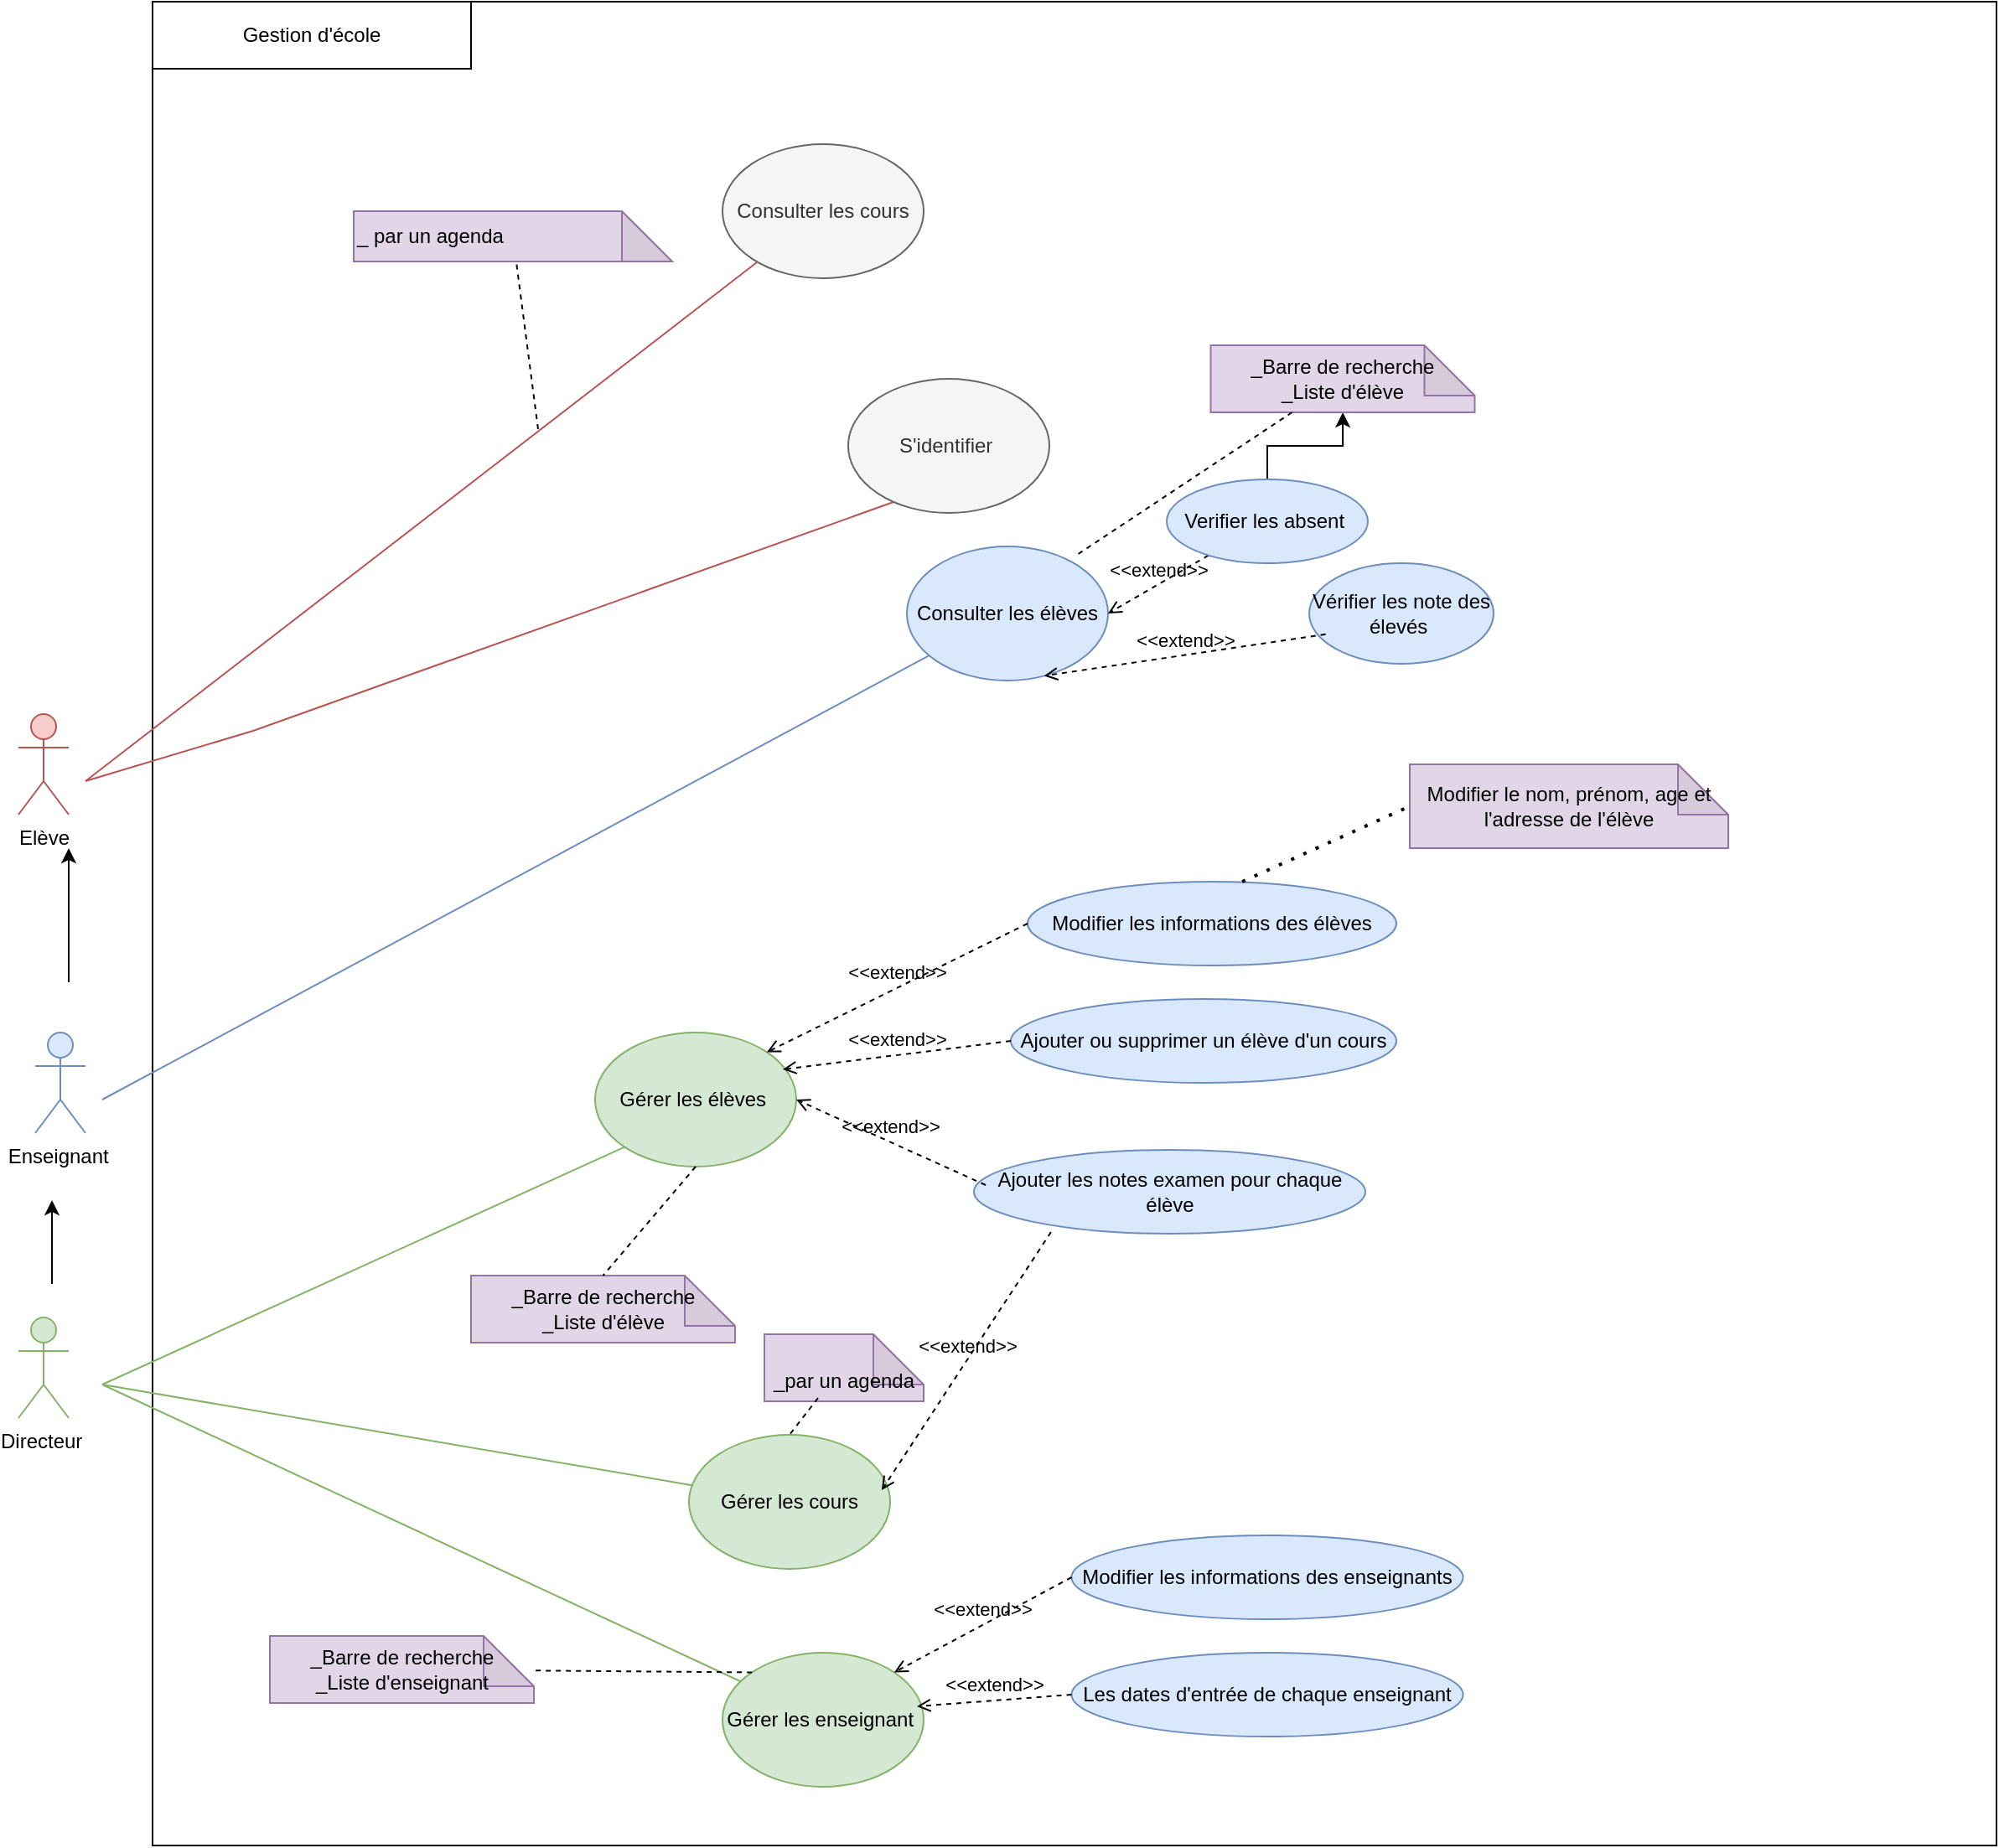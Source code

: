 <mxfile version="24.7.6">
  <diagram name="Page-1" id="abaU5teWBHSIh3knwFKt">
    <mxGraphModel dx="2323" dy="2299" grid="1" gridSize="10" guides="1" tooltips="1" connect="1" arrows="1" fold="1" page="1" pageScale="1" pageWidth="827" pageHeight="1169" math="0" shadow="0">
      <root>
        <mxCell id="0" />
        <mxCell id="1" parent="0" />
        <mxCell id="ytxkbaWUz_GBkNSJb9Mm-1" value="" style="whiteSpace=wrap;html=1;aspect=fixed;horizontal=1;" parent="1" vertex="1">
          <mxGeometry x="90" y="-215" width="1100" height="1100" as="geometry" />
        </mxCell>
        <mxCell id="ytxkbaWUz_GBkNSJb9Mm-2" value="Gestion d&#39;école" style="rounded=0;whiteSpace=wrap;html=1;" parent="1" vertex="1">
          <mxGeometry x="90" y="-215" width="190" height="40" as="geometry" />
        </mxCell>
        <mxCell id="ytxkbaWUz_GBkNSJb9Mm-3" value="Elève" style="shape=umlActor;verticalLabelPosition=bottom;verticalAlign=top;html=1;outlineConnect=0;fillColor=#f8cecc;strokeColor=#b85450;" parent="1" vertex="1">
          <mxGeometry x="10" y="210" width="30" height="60" as="geometry" />
        </mxCell>
        <mxCell id="ytxkbaWUz_GBkNSJb9Mm-4" value="Enseignant&amp;nbsp;" style="shape=umlActor;verticalLabelPosition=bottom;verticalAlign=top;html=1;outlineConnect=0;fillColor=#dae8fc;strokeColor=#6c8ebf;" parent="1" vertex="1">
          <mxGeometry x="20" y="400" width="30" height="60" as="geometry" />
        </mxCell>
        <mxCell id="ytxkbaWUz_GBkNSJb9Mm-5" value="Directeur&amp;nbsp;" style="shape=umlActor;verticalLabelPosition=bottom;verticalAlign=top;html=1;outlineConnect=0;fillColor=#d5e8d4;strokeColor=#82b366;" parent="1" vertex="1">
          <mxGeometry x="10" y="570" width="30" height="60" as="geometry" />
        </mxCell>
        <mxCell id="ytxkbaWUz_GBkNSJb9Mm-7" value="Consulter les cours" style="ellipse;whiteSpace=wrap;html=1;fillColor=#f5f5f5;strokeColor=#666666;fontColor=#333333;" parent="1" vertex="1">
          <mxGeometry x="430" y="-130" width="120" height="80" as="geometry" />
        </mxCell>
        <mxCell id="ytxkbaWUz_GBkNSJb9Mm-12" value="Gérer les cours" style="ellipse;whiteSpace=wrap;html=1;fillColor=#d5e8d4;strokeColor=#82b366;" parent="1" vertex="1">
          <mxGeometry x="410" y="640" width="120" height="80" as="geometry" />
        </mxCell>
        <mxCell id="ytxkbaWUz_GBkNSJb9Mm-16" value="" style="endArrow=none;html=1;rounded=0;fillColor=#f8cecc;strokeColor=#b85450;" parent="1" target="ytxkbaWUz_GBkNSJb9Mm-7" edge="1">
          <mxGeometry width="50" height="50" relative="1" as="geometry">
            <mxPoint x="50" y="250" as="sourcePoint" />
            <mxPoint x="430" y="280" as="targetPoint" />
          </mxGeometry>
        </mxCell>
        <mxCell id="ytxkbaWUz_GBkNSJb9Mm-18" value="" style="endArrow=none;html=1;rounded=0;fillColor=#d5e8d4;strokeColor=#82b366;" parent="1" source="ytxkbaWUz_GBkNSJb9Mm-12" edge="1">
          <mxGeometry width="50" height="50" relative="1" as="geometry">
            <mxPoint x="380" y="410" as="sourcePoint" />
            <mxPoint x="60" y="610" as="targetPoint" />
          </mxGeometry>
        </mxCell>
        <mxCell id="ytxkbaWUz_GBkNSJb9Mm-21" value="" style="endArrow=none;html=1;rounded=0;fillColor=#d5e8d4;strokeColor=#82b366;" parent="1" source="ytxkbaWUz_GBkNSJb9Mm-23" edge="1">
          <mxGeometry width="50" height="50" relative="1" as="geometry">
            <mxPoint x="330" y="625" as="sourcePoint" />
            <mxPoint x="60" y="610" as="targetPoint" />
          </mxGeometry>
        </mxCell>
        <mxCell id="ytxkbaWUz_GBkNSJb9Mm-22" value="Gérer les élèves&amp;nbsp;" style="ellipse;whiteSpace=wrap;html=1;fillColor=#d5e8d4;strokeColor=#82b366;" parent="1" vertex="1">
          <mxGeometry x="354" y="400" width="120" height="80" as="geometry" />
        </mxCell>
        <mxCell id="ytxkbaWUz_GBkNSJb9Mm-23" value="Gérer les enseignant&amp;nbsp;" style="ellipse;whiteSpace=wrap;html=1;fillColor=#d5e8d4;strokeColor=#82b366;" parent="1" vertex="1">
          <mxGeometry x="430" y="770" width="120" height="80" as="geometry" />
        </mxCell>
        <mxCell id="ytxkbaWUz_GBkNSJb9Mm-24" value="" style="endArrow=none;html=1;rounded=0;entryX=0;entryY=1;entryDx=0;entryDy=0;fillColor=#d5e8d4;strokeColor=#82b366;" parent="1" target="ytxkbaWUz_GBkNSJb9Mm-22" edge="1">
          <mxGeometry width="50" height="50" relative="1" as="geometry">
            <mxPoint x="60" y="610" as="sourcePoint" />
            <mxPoint x="430" y="400" as="targetPoint" />
          </mxGeometry>
        </mxCell>
        <mxCell id="tsSxHWKioVlDDUs3cD3j-3" value="_ par un agenda" style="shape=note;whiteSpace=wrap;html=1;backgroundOutline=1;darkOpacity=0.05;fillColor=#e1d5e7;strokeColor=#9673a6;align=left;" parent="1" vertex="1">
          <mxGeometry x="210" y="-90" width="190" height="30" as="geometry" />
        </mxCell>
        <mxCell id="tsSxHWKioVlDDUs3cD3j-4" value="" style="endArrow=none;dashed=1;html=1;rounded=0;" parent="1" target="tsSxHWKioVlDDUs3cD3j-3" edge="1">
          <mxGeometry width="50" height="50" relative="1" as="geometry">
            <mxPoint x="320" y="40" as="sourcePoint" />
            <mxPoint x="400" y="350" as="targetPoint" />
          </mxGeometry>
        </mxCell>
        <mxCell id="tsSxHWKioVlDDUs3cD3j-12" value="Consulter les élèves" style="ellipse;whiteSpace=wrap;html=1;fillColor=#dae8fc;strokeColor=#6c8ebf;" parent="1" vertex="1">
          <mxGeometry x="540" y="110" width="120" height="80" as="geometry" />
        </mxCell>
        <mxCell id="tsSxHWKioVlDDUs3cD3j-16" value="" style="endArrow=none;html=1;rounded=0;fillColor=#dae8fc;strokeColor=#6c8ebf;" parent="1" target="tsSxHWKioVlDDUs3cD3j-12" edge="1">
          <mxGeometry width="50" height="50" relative="1" as="geometry">
            <mxPoint x="60" y="440" as="sourcePoint" />
            <mxPoint x="400" y="180" as="targetPoint" />
          </mxGeometry>
        </mxCell>
        <mxCell id="tsSxHWKioVlDDUs3cD3j-21" value="S&#39;identifier&amp;nbsp;" style="ellipse;whiteSpace=wrap;html=1;fillColor=#f5f5f5;fontColor=#333333;strokeColor=#666666;" parent="1" vertex="1">
          <mxGeometry x="505" y="10" width="120" height="80" as="geometry" />
        </mxCell>
        <mxCell id="tsSxHWKioVlDDUs3cD3j-23" value="" style="endArrow=none;html=1;rounded=0;entryX=0.225;entryY=0.919;entryDx=0;entryDy=0;entryPerimeter=0;fillColor=#f8cecc;strokeColor=#b85450;" parent="1" target="tsSxHWKioVlDDUs3cD3j-21" edge="1">
          <mxGeometry width="50" height="50" relative="1" as="geometry">
            <mxPoint x="50" y="250" as="sourcePoint" />
            <mxPoint x="400" y="-20" as="targetPoint" />
            <Array as="points">
              <mxPoint x="150" y="220" />
            </Array>
          </mxGeometry>
        </mxCell>
        <mxCell id="tsSxHWKioVlDDUs3cD3j-30" value="&amp;lt;&amp;lt;extend&amp;gt;&amp;gt;" style="html=1;verticalAlign=bottom;labelBackgroundColor=none;endArrow=open;endFill=0;dashed=1;rounded=0;entryX=1;entryY=0.5;entryDx=0;entryDy=0;" parent="1" source="tsSxHWKioVlDDUs3cD3j-31" target="tsSxHWKioVlDDUs3cD3j-12" edge="1">
          <mxGeometry width="160" relative="1" as="geometry">
            <mxPoint x="430" y="310" as="sourcePoint" />
            <mxPoint x="460" y="310" as="targetPoint" />
          </mxGeometry>
        </mxCell>
        <mxCell id="nE3ZNeiionHA2tKRMIRd-34" value="" style="edgeStyle=orthogonalEdgeStyle;rounded=0;orthogonalLoop=1;jettySize=auto;html=1;" parent="1" source="tsSxHWKioVlDDUs3cD3j-31" target="nE3ZNeiionHA2tKRMIRd-27" edge="1">
          <mxGeometry relative="1" as="geometry" />
        </mxCell>
        <mxCell id="tsSxHWKioVlDDUs3cD3j-31" value="Verifier les absent&amp;nbsp;" style="ellipse;whiteSpace=wrap;html=1;fillColor=#dae8fc;strokeColor=#6c8ebf;" parent="1" vertex="1">
          <mxGeometry x="695" y="70" width="120" height="50" as="geometry" />
        </mxCell>
        <mxCell id="tsSxHWKioVlDDUs3cD3j-32" value="Vérifier les note des élevés&amp;nbsp;" style="ellipse;whiteSpace=wrap;html=1;fillColor=#dae8fc;strokeColor=#6c8ebf;" parent="1" vertex="1">
          <mxGeometry x="780" y="120" width="110" height="60" as="geometry" />
        </mxCell>
        <mxCell id="tsSxHWKioVlDDUs3cD3j-33" value="&amp;lt;&amp;lt;extend&amp;gt;&amp;gt;" style="html=1;verticalAlign=bottom;labelBackgroundColor=none;endArrow=open;endFill=0;dashed=1;rounded=0;exitX=0.089;exitY=0.707;exitDx=0;exitDy=0;exitPerimeter=0;entryX=0.682;entryY=0.965;entryDx=0;entryDy=0;entryPerimeter=0;" parent="1" source="tsSxHWKioVlDDUs3cD3j-32" target="tsSxHWKioVlDDUs3cD3j-12" edge="1">
          <mxGeometry width="160" relative="1" as="geometry">
            <mxPoint x="300" y="310" as="sourcePoint" />
            <mxPoint x="460" y="310" as="targetPoint" />
          </mxGeometry>
        </mxCell>
        <mxCell id="nE3ZNeiionHA2tKRMIRd-2" value="Modifier les informations des élèves" style="ellipse;whiteSpace=wrap;html=1;fillColor=#dae8fc;strokeColor=#6c8ebf;" parent="1" vertex="1">
          <mxGeometry x="612" y="310" width="220" height="50" as="geometry" />
        </mxCell>
        <mxCell id="nE3ZNeiionHA2tKRMIRd-3" value="Ajouter ou supprimer un élève d&#39;un cours" style="ellipse;whiteSpace=wrap;html=1;fillColor=#dae8fc;strokeColor=#6c8ebf;" parent="1" vertex="1">
          <mxGeometry x="602" y="380" width="230" height="50" as="geometry" />
        </mxCell>
        <mxCell id="nE3ZNeiionHA2tKRMIRd-5" value="&lt;span style=&quot;text-align: left;&quot;&gt;Ajouter les notes examen pour chaque élève&lt;/span&gt;" style="ellipse;whiteSpace=wrap;html=1;fillColor=#dae8fc;strokeColor=#6c8ebf;" parent="1" vertex="1">
          <mxGeometry x="580" y="470" width="233.5" height="50" as="geometry" />
        </mxCell>
        <mxCell id="nE3ZNeiionHA2tKRMIRd-11" value="&amp;lt;&amp;lt;extend&amp;gt;&amp;gt;" style="html=1;verticalAlign=bottom;labelBackgroundColor=none;endArrow=open;endFill=0;dashed=1;rounded=0;exitX=0;exitY=0.5;exitDx=0;exitDy=0;entryX=1;entryY=0;entryDx=0;entryDy=0;" parent="1" source="nE3ZNeiionHA2tKRMIRd-2" target="ytxkbaWUz_GBkNSJb9Mm-22" edge="1">
          <mxGeometry width="160" relative="1" as="geometry">
            <mxPoint x="590" y="330" as="sourcePoint" />
            <mxPoint x="422" y="355" as="targetPoint" />
          </mxGeometry>
        </mxCell>
        <mxCell id="nE3ZNeiionHA2tKRMIRd-12" value="&amp;lt;&amp;lt;extend&amp;gt;&amp;gt;" style="html=1;verticalAlign=bottom;labelBackgroundColor=none;endArrow=open;endFill=0;dashed=1;rounded=0;exitX=0;exitY=0.5;exitDx=0;exitDy=0;entryX=1;entryY=0;entryDx=0;entryDy=0;" parent="1" source="nE3ZNeiionHA2tKRMIRd-3" edge="1">
          <mxGeometry width="160" relative="1" as="geometry">
            <mxPoint x="600" y="340" as="sourcePoint" />
            <mxPoint x="466" y="422" as="targetPoint" />
          </mxGeometry>
        </mxCell>
        <mxCell id="nE3ZNeiionHA2tKRMIRd-14" value="&amp;lt;&amp;lt;extend&amp;gt;&amp;gt;" style="html=1;verticalAlign=bottom;labelBackgroundColor=none;endArrow=open;endFill=0;dashed=1;rounded=0;exitX=0.03;exitY=0.42;exitDx=0;exitDy=0;exitPerimeter=0;entryX=1;entryY=0.5;entryDx=0;entryDy=0;" parent="1" source="nE3ZNeiionHA2tKRMIRd-5" target="ytxkbaWUz_GBkNSJb9Mm-22" edge="1">
          <mxGeometry width="160" relative="1" as="geometry">
            <mxPoint x="620" y="360" as="sourcePoint" />
            <mxPoint x="486" y="442" as="targetPoint" />
          </mxGeometry>
        </mxCell>
        <mxCell id="nE3ZNeiionHA2tKRMIRd-15" value="&amp;nbsp;&lt;div&gt;_par un agenda&lt;/div&gt;" style="shape=note;whiteSpace=wrap;html=1;backgroundOutline=1;darkOpacity=0.05;fillColor=#e1d5e7;strokeColor=#9673a6;" parent="1" vertex="1">
          <mxGeometry x="455" y="580" width="95" height="40" as="geometry" />
        </mxCell>
        <mxCell id="nE3ZNeiionHA2tKRMIRd-18" value="&amp;lt;&amp;lt;extend&amp;gt;&amp;gt;" style="html=1;verticalAlign=bottom;labelBackgroundColor=none;endArrow=open;endFill=0;dashed=1;rounded=0;exitX=0.197;exitY=0.98;exitDx=0;exitDy=0;exitPerimeter=0;entryX=0.958;entryY=0.413;entryDx=0;entryDy=0;entryPerimeter=0;" parent="1" source="nE3ZNeiionHA2tKRMIRd-5" target="ytxkbaWUz_GBkNSJb9Mm-12" edge="1">
          <mxGeometry width="160" relative="1" as="geometry">
            <mxPoint x="815" y="520" as="sourcePoint" />
            <mxPoint x="647" y="545" as="targetPoint" />
          </mxGeometry>
        </mxCell>
        <mxCell id="nE3ZNeiionHA2tKRMIRd-19" value="" style="endArrow=none;dashed=1;html=1;rounded=0;exitX=0.337;exitY=0.95;exitDx=0;exitDy=0;exitPerimeter=0;entryX=0.5;entryY=0;entryDx=0;entryDy=0;" parent="1" source="nE3ZNeiionHA2tKRMIRd-15" target="ytxkbaWUz_GBkNSJb9Mm-12" edge="1">
          <mxGeometry width="50" height="50" relative="1" as="geometry">
            <mxPoint x="795" y="565" as="sourcePoint" />
            <mxPoint x="600" y="560" as="targetPoint" />
            <Array as="points" />
          </mxGeometry>
        </mxCell>
        <mxCell id="nE3ZNeiionHA2tKRMIRd-21" value="&lt;span style=&quot;text-align: left;&quot;&gt;Modifier les informations des enseignants&lt;/span&gt;" style="ellipse;whiteSpace=wrap;html=1;fillColor=#dae8fc;strokeColor=#6c8ebf;" parent="1" vertex="1">
          <mxGeometry x="638.25" y="700" width="233.5" height="50" as="geometry" />
        </mxCell>
        <mxCell id="nE3ZNeiionHA2tKRMIRd-23" value="&lt;span style=&quot;text-align: left;&quot;&gt;Les dates d&#39;entrée de chaque enseignant&lt;/span&gt;" style="ellipse;whiteSpace=wrap;html=1;fillColor=#dae8fc;strokeColor=#6c8ebf;" parent="1" vertex="1">
          <mxGeometry x="638.25" y="770" width="233.5" height="50" as="geometry" />
        </mxCell>
        <mxCell id="nE3ZNeiionHA2tKRMIRd-24" value="&amp;lt;&amp;lt;extend&amp;gt;&amp;gt;" style="html=1;verticalAlign=bottom;labelBackgroundColor=none;endArrow=open;endFill=0;dashed=1;rounded=0;exitX=0;exitY=0.5;exitDx=0;exitDy=0;entryX=1;entryY=0;entryDx=0;entryDy=0;" parent="1" source="nE3ZNeiionHA2tKRMIRd-21" target="ytxkbaWUz_GBkNSJb9Mm-23" edge="1">
          <mxGeometry width="160" relative="1" as="geometry">
            <mxPoint x="638.25" y="678.5" as="sourcePoint" />
            <mxPoint x="530" y="682" as="targetPoint" />
          </mxGeometry>
        </mxCell>
        <mxCell id="nE3ZNeiionHA2tKRMIRd-26" value="&amp;lt;&amp;lt;extend&amp;gt;&amp;gt;" style="html=1;verticalAlign=bottom;labelBackgroundColor=none;endArrow=open;endFill=0;dashed=1;rounded=0;exitX=0;exitY=0.5;exitDx=0;exitDy=0;entryX=0.967;entryY=0.4;entryDx=0;entryDy=0;entryPerimeter=0;" parent="1" source="nE3ZNeiionHA2tKRMIRd-23" target="ytxkbaWUz_GBkNSJb9Mm-23" edge="1">
          <mxGeometry width="160" relative="1" as="geometry">
            <mxPoint x="658.25" y="698.5" as="sourcePoint" />
            <mxPoint x="550" y="702" as="targetPoint" />
          </mxGeometry>
        </mxCell>
        <mxCell id="nE3ZNeiionHA2tKRMIRd-27" value="_Barre de recherche&lt;br&gt;&lt;span style=&quot;background-color: initial;&quot;&gt;_Liste d&#39;élève&lt;/span&gt;" style="shape=note;whiteSpace=wrap;html=1;backgroundOutline=1;darkOpacity=0.05;fillColor=#e1d5e7;strokeColor=#9673a6;" parent="1" vertex="1">
          <mxGeometry x="721.25" y="-10" width="157.5" height="40" as="geometry" />
        </mxCell>
        <mxCell id="nE3ZNeiionHA2tKRMIRd-29" value="_Barre de recherche&lt;br&gt;&lt;span style=&quot;background-color: initial;&quot;&gt;_Liste d&#39;élève&lt;/span&gt;" style="shape=note;whiteSpace=wrap;html=1;backgroundOutline=1;darkOpacity=0.05;fillColor=#e1d5e7;strokeColor=#9673a6;" parent="1" vertex="1">
          <mxGeometry x="280" y="545" width="157.5" height="40" as="geometry" />
        </mxCell>
        <mxCell id="nE3ZNeiionHA2tKRMIRd-30" value="" style="endArrow=none;dashed=1;html=1;rounded=0;entryX=0.833;entryY=0.075;entryDx=0;entryDy=0;entryPerimeter=0;" parent="1" source="nE3ZNeiionHA2tKRMIRd-27" target="tsSxHWKioVlDDUs3cD3j-12" edge="1">
          <mxGeometry width="50" height="50" relative="1" as="geometry">
            <mxPoint x="686.25" y="40" as="sourcePoint" />
            <mxPoint x="637" y="52" as="targetPoint" />
            <Array as="points" />
          </mxGeometry>
        </mxCell>
        <mxCell id="nE3ZNeiionHA2tKRMIRd-31" value="_Barre de recherche&lt;br&gt;&lt;span style=&quot;background-color: initial;&quot;&gt;_Liste d&#39;enseignant&lt;/span&gt;" style="shape=note;whiteSpace=wrap;html=1;backgroundOutline=1;darkOpacity=0.05;fillColor=#e1d5e7;strokeColor=#9673a6;" parent="1" vertex="1">
          <mxGeometry x="160" y="760" width="157.5" height="40" as="geometry" />
        </mxCell>
        <mxCell id="nE3ZNeiionHA2tKRMIRd-35" value="" style="endArrow=none;dashed=1;html=1;rounded=0;entryX=0.5;entryY=0;entryDx=0;entryDy=0;entryPerimeter=0;" parent="1" target="nE3ZNeiionHA2tKRMIRd-29" edge="1">
          <mxGeometry width="50" height="50" relative="1" as="geometry">
            <mxPoint x="414" y="480" as="sourcePoint" />
            <mxPoint x="277" y="520" as="targetPoint" />
          </mxGeometry>
        </mxCell>
        <mxCell id="nE3ZNeiionHA2tKRMIRd-36" value="" style="endArrow=none;dashed=1;html=1;rounded=0;exitX=0;exitY=0;exitDx=0;exitDy=0;" parent="1" source="ytxkbaWUz_GBkNSJb9Mm-23" target="nE3ZNeiionHA2tKRMIRd-31" edge="1">
          <mxGeometry width="50" height="50" relative="1" as="geometry">
            <mxPoint x="424" y="490" as="sourcePoint" />
            <mxPoint x="369" y="555" as="targetPoint" />
          </mxGeometry>
        </mxCell>
        <mxCell id="JYffe36kRaPBVMpyf8xv-1" value="" style="endArrow=classic;html=1;rounded=0;" parent="1" edge="1">
          <mxGeometry width="50" height="50" relative="1" as="geometry">
            <mxPoint x="40" y="370" as="sourcePoint" />
            <mxPoint x="40" y="290" as="targetPoint" />
          </mxGeometry>
        </mxCell>
        <mxCell id="JYffe36kRaPBVMpyf8xv-3" value="" style="endArrow=classic;html=1;rounded=0;" parent="1" edge="1">
          <mxGeometry width="50" height="50" relative="1" as="geometry">
            <mxPoint x="30" y="550" as="sourcePoint" />
            <mxPoint x="30" y="500" as="targetPoint" />
          </mxGeometry>
        </mxCell>
        <mxCell id="7RZWZqicQkX89xv3PvIS-1" value="Modifier le nom, prénom, age et l&#39;adresse de l&#39;élève" style="shape=note;whiteSpace=wrap;html=1;backgroundOutline=1;darkOpacity=0.05;fillColor=#e1d5e7;strokeColor=#9673a6;" vertex="1" parent="1">
          <mxGeometry x="840" y="240" width="190" height="50" as="geometry" />
        </mxCell>
        <mxCell id="7RZWZqicQkX89xv3PvIS-2" value="" style="endArrow=none;dashed=1;html=1;dashPattern=1 3;strokeWidth=2;rounded=0;entryX=0;entryY=0.5;entryDx=0;entryDy=0;entryPerimeter=0;exitX=0.582;exitY=0;exitDx=0;exitDy=0;exitPerimeter=0;" edge="1" parent="1" source="nE3ZNeiionHA2tKRMIRd-2" target="7RZWZqicQkX89xv3PvIS-1">
          <mxGeometry width="50" height="50" relative="1" as="geometry">
            <mxPoint x="610" y="390" as="sourcePoint" />
            <mxPoint x="660" y="340" as="targetPoint" />
          </mxGeometry>
        </mxCell>
      </root>
    </mxGraphModel>
  </diagram>
</mxfile>
